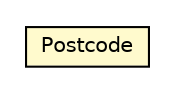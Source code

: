 #!/usr/local/bin/dot
#
# Class diagram 
# Generated by UMLGraph version R5_6-24-gf6e263 (http://www.umlgraph.org/)
#

digraph G {
	edge [fontname="Helvetica",fontsize=10,labelfontname="Helvetica",labelfontsize=10];
	node [fontname="Helvetica",fontsize=10,shape=plaintext];
	nodesep=0.25;
	ranksep=0.5;
	// nl.egem.stuf.sector.bg._0204.ADRFund.Postcode
	c18022 [label=<<table title="nl.egem.stuf.sector.bg._0204.ADRFund.Postcode" border="0" cellborder="1" cellspacing="0" cellpadding="2" port="p" bgcolor="lemonChiffon" href="./ADRFund.Postcode.html">
		<tr><td><table border="0" cellspacing="0" cellpadding="1">
<tr><td align="center" balign="center"> Postcode </td></tr>
		</table></td></tr>
		</table>>, URL="./ADRFund.Postcode.html", fontname="Helvetica", fontcolor="black", fontsize=10.0];
}

